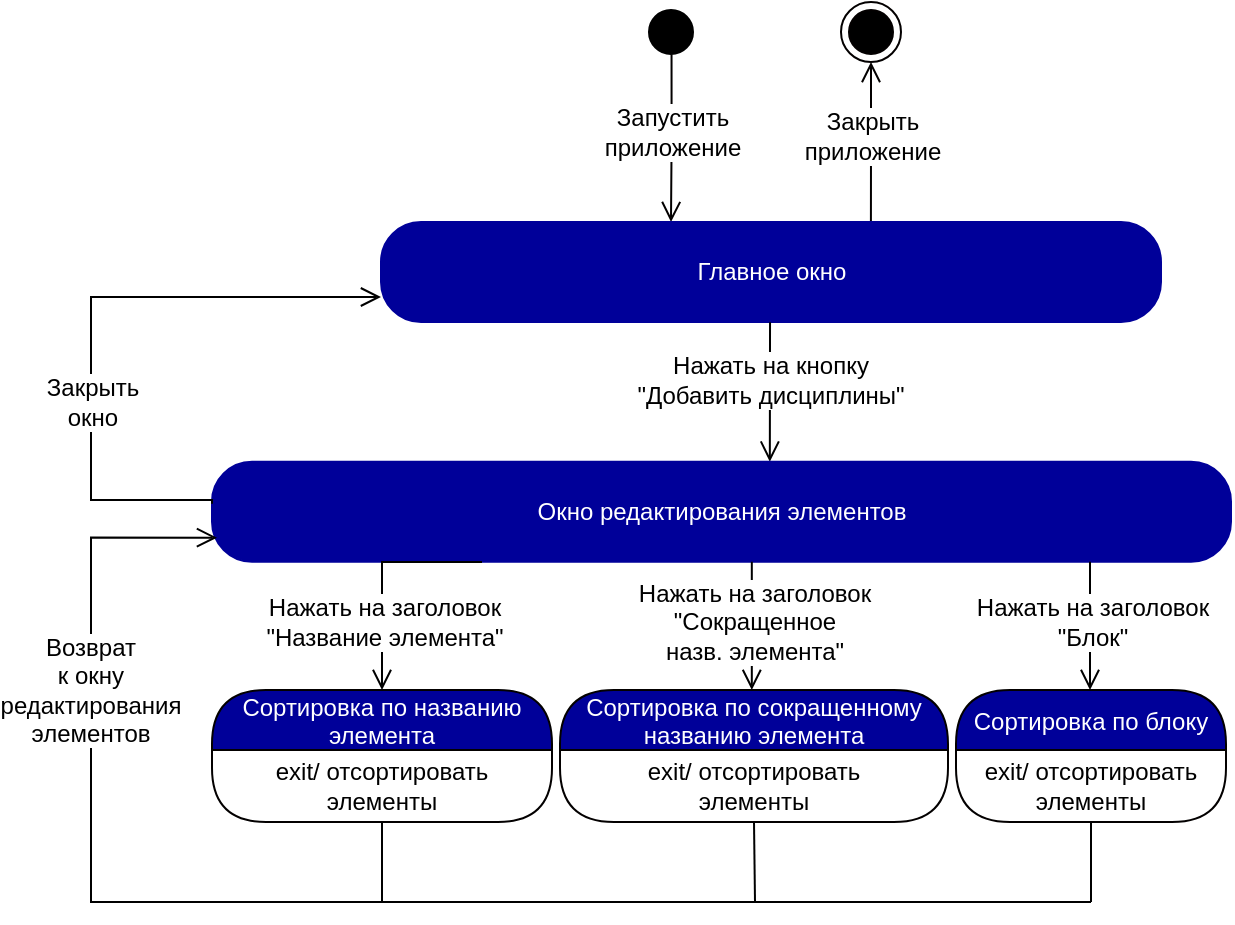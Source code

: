 <mxfile version="17.2.1" type="device"><diagram id="etlDYVYETBeBH645nl2H" name="Page-1"><mxGraphModel dx="1888" dy="660" grid="1" gridSize="10" guides="1" tooltips="1" connect="1" arrows="1" fold="1" page="1" pageScale="1" pageWidth="850" pageHeight="1100" math="0" shadow="0"><root><mxCell id="0"/><mxCell id="1" parent="0"/><mxCell id="867nS2tPv7f6M5Oq-kr3-5" value="" style="ellipse;html=1;shape=startState;fillColor=#000000;strokeColor=#000000;fontColor=#000099;" parent="1" vertex="1"><mxGeometry x="-434.5" y="330" width="30" height="30" as="geometry"/></mxCell><mxCell id="867nS2tPv7f6M5Oq-kr3-6" value="&lt;font style=&quot;font-size: 12px&quot;&gt;Запустить &lt;br&gt;приложение&lt;/font&gt;" style="edgeStyle=orthogonalEdgeStyle;html=1;verticalAlign=bottom;endArrow=open;endSize=8;strokeColor=#030000;rounded=0;exitX=0.509;exitY=0.876;exitDx=0;exitDy=0;exitPerimeter=0;spacingBottom=-14;fontSize=10;" parent="1" source="867nS2tPv7f6M5Oq-kr3-5" edge="1"><mxGeometry relative="1" as="geometry"><mxPoint x="-419.5" y="440" as="targetPoint"/><mxPoint x="-449.5" y="400" as="sourcePoint"/></mxGeometry></mxCell><mxCell id="867nS2tPv7f6M5Oq-kr3-8" value="&lt;font style=&quot;font-size: 12px&quot;&gt;Закрыть&lt;br&gt;приложение&lt;/font&gt;" style="edgeStyle=orthogonalEdgeStyle;html=1;verticalAlign=bottom;endArrow=open;endSize=8;strokeColor=#030000;rounded=0;spacingBottom=-14;fontSize=10;entryX=0.5;entryY=1;entryDx=0;entryDy=0;exitX=0.781;exitY=0;exitDx=0;exitDy=0;exitPerimeter=0;" parent="1" target="867nS2tPv7f6M5Oq-kr3-9" edge="1"><mxGeometry relative="1" as="geometry"><mxPoint x="-224.5" y="410" as="targetPoint"/><mxPoint x="-319.54" y="440" as="sourcePoint"/><Array as="points"><mxPoint x="-319.5" y="400"/><mxPoint x="-319.5" y="400"/></Array></mxGeometry></mxCell><mxCell id="867nS2tPv7f6M5Oq-kr3-9" value="" style="ellipse;html=1;shape=endState;fillColor=#000000;strokeColor=#030000;" parent="1" vertex="1"><mxGeometry x="-334.5" y="330" width="30" height="30" as="geometry"/></mxCell><mxCell id="qDviGn5YjymdtYlAbA-W-9" value="Главное окно" style="rounded=1;whiteSpace=wrap;html=1;arcSize=40;fontColor=#FFFFFF;fillColor=#000099;strokeColor=#000099;" parent="1" vertex="1"><mxGeometry x="-564.5" y="440" width="390" height="50" as="geometry"/></mxCell><mxCell id="qDviGn5YjymdtYlAbA-W-13" value="" style="edgeStyle=orthogonalEdgeStyle;html=1;verticalAlign=bottom;endArrow=open;endSize=8;strokeColor=#000000;rounded=0;fontSize=10;exitX=0.097;exitY=1.006;exitDx=0;exitDy=0;exitPerimeter=0;entryX=0.154;entryY=0;entryDx=0;entryDy=0;entryPerimeter=0;" parent="1" edge="1"><mxGeometry relative="1" as="geometry"><mxPoint x="-370.087" y="559.82" as="targetPoint"/><mxPoint x="-369.98" y="490.12" as="sourcePoint"/><Array as="points"><mxPoint x="-370.15" y="499.82"/></Array></mxGeometry></mxCell><mxCell id="qDviGn5YjymdtYlAbA-W-14" value="Нажать на кнопку&lt;br&gt;&quot;Добавить дисциплины&quot;" style="edgeLabel;html=1;align=center;verticalAlign=middle;resizable=0;points=[];fontSize=12;" parent="qDviGn5YjymdtYlAbA-W-13" vertex="1" connectable="0"><mxGeometry x="-0.252" y="2" relative="1" as="geometry"><mxPoint x="-2" y="3" as="offset"/></mxGeometry></mxCell><mxCell id="qDviGn5YjymdtYlAbA-W-16" value="Сортировка по названию &#10;элемента" style="swimlane;fontStyle=0;align=center;verticalAlign=middle;childLayout=stackLayout;horizontal=1;startSize=30;horizontalStack=0;resizeParent=0;resizeLast=1;container=0;fontColor=#FFFFFF;collapsible=0;rounded=1;arcSize=30;strokeColor=#030000;fillColor=#000099;swimlaneFillColor=#FFFFFF;dropTarget=0;fontSize=12;" parent="1" vertex="1"><mxGeometry x="-649" y="674" width="170" height="66" as="geometry"/></mxCell><mxCell id="qDviGn5YjymdtYlAbA-W-17" value="exit/ отсортировать элементы" style="text;html=1;strokeColor=none;fillColor=none;align=center;verticalAlign=middle;spacingLeft=4;spacingRight=4;whiteSpace=wrap;overflow=hidden;rotatable=0;fontColor=#000000;fontSize=12;" parent="qDviGn5YjymdtYlAbA-W-16" vertex="1"><mxGeometry y="30" width="170" height="36" as="geometry"/></mxCell><mxCell id="qDviGn5YjymdtYlAbA-W-21" value="Окно редактирования элементов" style="rounded=1;whiteSpace=wrap;html=1;arcSize=40;fontColor=#FFFFFF;fillColor=#000099;strokeColor=#000099;" parent="1" vertex="1"><mxGeometry x="-649" y="559.82" width="509.5" height="50" as="geometry"/></mxCell><mxCell id="qDviGn5YjymdtYlAbA-W-22" value="" style="edgeStyle=orthogonalEdgeStyle;html=1;verticalAlign=bottom;endArrow=open;endSize=8;strokeColor=#000000;rounded=0;fontSize=10;entryX=0.5;entryY=0;entryDx=0;entryDy=0;" parent="1" target="qDviGn5YjymdtYlAbA-W-16" edge="1"><mxGeometry relative="1" as="geometry"><mxPoint x="-768" y="679.82" as="targetPoint"/><mxPoint x="-514" y="610" as="sourcePoint"/><Array as="points"><mxPoint x="-514" y="610"/></Array></mxGeometry></mxCell><mxCell id="qDviGn5YjymdtYlAbA-W-23" value="Нажать на заголовок &lt;br&gt;&quot;Название элемента&quot;" style="edgeLabel;html=1;align=center;verticalAlign=middle;resizable=0;points=[];fontSize=12;" parent="qDviGn5YjymdtYlAbA-W-22" vertex="1" connectable="0"><mxGeometry x="-0.252" y="2" relative="1" as="geometry"><mxPoint x="-7" y="28" as="offset"/></mxGeometry></mxCell><mxCell id="qDviGn5YjymdtYlAbA-W-24" value="" style="edgeStyle=orthogonalEdgeStyle;html=1;verticalAlign=bottom;endArrow=open;endSize=8;strokeColor=#000000;rounded=0;fontSize=10;exitX=0.5;exitY=1;exitDx=0;exitDy=0;" parent="1" source="qDviGn5YjymdtYlAbA-W-17" edge="1"><mxGeometry relative="1" as="geometry"><mxPoint x="-646.5" y="597.82" as="targetPoint"/><mxPoint x="-564.5" y="790" as="sourcePoint"/><Array as="points"><mxPoint x="-563.5" y="780"/><mxPoint x="-709.5" y="780"/><mxPoint x="-709.5" y="598"/></Array></mxGeometry></mxCell><mxCell id="qDviGn5YjymdtYlAbA-W-25" value="Возврат &lt;br&gt;к окну&lt;br&gt;редактирования&lt;br&gt;элементов" style="edgeLabel;html=1;align=center;verticalAlign=middle;resizable=0;points=[];fontSize=12;" parent="qDviGn5YjymdtYlAbA-W-24" vertex="1" connectable="0"><mxGeometry x="-0.252" y="2" relative="1" as="geometry"><mxPoint x="-25" y="-108" as="offset"/></mxGeometry></mxCell><mxCell id="qDviGn5YjymdtYlAbA-W-35" value="" style="edgeStyle=orthogonalEdgeStyle;html=1;verticalAlign=bottom;endArrow=open;endSize=8;strokeColor=#000000;rounded=0;fontSize=10;exitX=0;exitY=0.42;exitDx=0;exitDy=0;exitPerimeter=0;entryX=0;entryY=0.75;entryDx=0;entryDy=0;" parent="1" source="qDviGn5YjymdtYlAbA-W-21" target="qDviGn5YjymdtYlAbA-W-9" edge="1"><mxGeometry relative="1" as="geometry"><mxPoint x="-629.5" y="478" as="targetPoint"/><mxPoint x="-655.267" y="579.35" as="sourcePoint"/><Array as="points"><mxPoint x="-648.5" y="579"/><mxPoint x="-709.5" y="579"/><mxPoint x="-709.5" y="478"/></Array></mxGeometry></mxCell><mxCell id="qDviGn5YjymdtYlAbA-W-36" value="Закрыть &lt;br&gt;окно" style="edgeLabel;html=1;align=center;verticalAlign=middle;resizable=0;points=[];fontSize=12;" parent="qDviGn5YjymdtYlAbA-W-35" vertex="1" connectable="0"><mxGeometry x="-0.363" y="-2" relative="1" as="geometry"><mxPoint x="-2" y="-13" as="offset"/></mxGeometry></mxCell><mxCell id="qDviGn5YjymdtYlAbA-W-81" value="" style="edgeStyle=orthogonalEdgeStyle;html=1;verticalAlign=bottom;endArrow=open;endSize=8;strokeColor=#000000;rounded=0;fontSize=10;exitX=0.477;exitY=1.04;exitDx=0;exitDy=0;exitPerimeter=0;" parent="1" edge="1"><mxGeometry relative="1" as="geometry"><mxPoint x="-378.5" y="674" as="targetPoint"/><mxPoint x="-379.085" y="609.82" as="sourcePoint"/><Array as="points"><mxPoint x="-378.68" y="673.82"/></Array></mxGeometry></mxCell><mxCell id="qDviGn5YjymdtYlAbA-W-82" value="Нажать на заголовок&lt;br&gt;&quot;Сокращенное &lt;br&gt;назв. элемента&quot;" style="edgeLabel;html=1;align=center;verticalAlign=middle;resizable=0;points=[];fontSize=12;" parent="qDviGn5YjymdtYlAbA-W-81" vertex="1" connectable="0"><mxGeometry x="-0.252" y="2" relative="1" as="geometry"><mxPoint x="-1" y="6" as="offset"/></mxGeometry></mxCell><mxCell id="QLQfLxp_KGLkEb3HSJda-1" value="" style="endArrow=none;html=1;rounded=0;" parent="1" edge="1"><mxGeometry width="50" height="50" relative="1" as="geometry"><mxPoint x="-619.5" y="780" as="sourcePoint"/><mxPoint x="-209.5" y="780" as="targetPoint"/></mxGeometry></mxCell><mxCell id="rG9W59Y7Mm39BGgXyG9S-1" value="Сортировка по сокращенному&#10;названию элемента" style="swimlane;fontStyle=0;align=center;verticalAlign=middle;childLayout=stackLayout;horizontal=1;startSize=30;horizontalStack=0;resizeParent=0;resizeLast=1;container=0;fontColor=#FFFFFF;collapsible=0;rounded=1;arcSize=30;strokeColor=#030000;fillColor=#000099;swimlaneFillColor=#FFFFFF;dropTarget=0;fontSize=12;" parent="1" vertex="1"><mxGeometry x="-475" y="674" width="194" height="66" as="geometry"/></mxCell><mxCell id="rG9W59Y7Mm39BGgXyG9S-2" value="exit/ отсортировать&lt;br&gt;элементы" style="text;html=1;strokeColor=none;fillColor=none;align=center;verticalAlign=middle;spacingLeft=4;spacingRight=4;whiteSpace=wrap;overflow=hidden;rotatable=0;fontColor=#000000;fontSize=12;" parent="rG9W59Y7Mm39BGgXyG9S-1" vertex="1"><mxGeometry y="30" width="194" height="36" as="geometry"/></mxCell><mxCell id="rG9W59Y7Mm39BGgXyG9S-7" value="exit/ отсортированные &lt;br&gt;элементы" style="text;html=1;strokeColor=none;fillColor=none;align=center;verticalAlign=middle;spacingLeft=4;spacingRight=4;whiteSpace=wrap;overflow=hidden;rotatable=0;fontColor=#000000;fontSize=12;" parent="rG9W59Y7Mm39BGgXyG9S-1" vertex="1"><mxGeometry y="66" width="194" as="geometry"/></mxCell><mxCell id="rG9W59Y7Mm39BGgXyG9S-3" value="" style="edgeStyle=orthogonalEdgeStyle;html=1;verticalAlign=bottom;endArrow=open;endSize=8;strokeColor=#000000;rounded=0;fontSize=10;exitX=0.477;exitY=1.04;exitDx=0;exitDy=0;exitPerimeter=0;" parent="1" edge="1"><mxGeometry relative="1" as="geometry"><mxPoint x="-210" y="674" as="targetPoint"/><mxPoint x="-210" y="609.82" as="sourcePoint"/><Array as="points"><mxPoint x="-210.18" y="673.82"/></Array></mxGeometry></mxCell><mxCell id="rG9W59Y7Mm39BGgXyG9S-4" value="Нажать на заголовок&lt;br&gt;&quot;Блок&quot;" style="edgeLabel;html=1;align=center;verticalAlign=middle;resizable=0;points=[];fontSize=12;" parent="rG9W59Y7Mm39BGgXyG9S-3" vertex="1" connectable="0"><mxGeometry x="-0.252" y="2" relative="1" as="geometry"><mxPoint x="-1" y="6" as="offset"/></mxGeometry></mxCell><mxCell id="rG9W59Y7Mm39BGgXyG9S-5" value="Сортировка по блоку" style="swimlane;fontStyle=0;align=center;verticalAlign=middle;childLayout=stackLayout;horizontal=1;startSize=30;horizontalStack=0;resizeParent=0;resizeLast=1;container=0;fontColor=#FFFFFF;collapsible=0;rounded=1;arcSize=30;strokeColor=#030000;fillColor=#000099;swimlaneFillColor=#FFFFFF;dropTarget=0;fontSize=12;" parent="1" vertex="1"><mxGeometry x="-277" y="674" width="135" height="66" as="geometry"/></mxCell><mxCell id="rG9W59Y7Mm39BGgXyG9S-6" value="exit/ отсортировать&lt;br&gt;элементы" style="text;html=1;strokeColor=none;fillColor=none;align=center;verticalAlign=middle;spacingLeft=4;spacingRight=4;whiteSpace=wrap;overflow=hidden;rotatable=0;fontColor=#000000;fontSize=12;" parent="rG9W59Y7Mm39BGgXyG9S-5" vertex="1"><mxGeometry y="30" width="135" height="36" as="geometry"/></mxCell><mxCell id="rG9W59Y7Mm39BGgXyG9S-16" value="" style="endArrow=none;html=1;rounded=0;entryX=0;entryY=0;entryDx=0;entryDy=0;" parent="1" target="rG9W59Y7Mm39BGgXyG9S-7" edge="1"><mxGeometry width="50" height="50" relative="1" as="geometry"><mxPoint x="-377.5" y="780" as="sourcePoint"/><mxPoint x="-349.5" y="790" as="targetPoint"/></mxGeometry></mxCell><mxCell id="rG9W59Y7Mm39BGgXyG9S-17" value="" style="endArrow=none;html=1;rounded=0;entryX=0.5;entryY=1;entryDx=0;entryDy=0;" parent="1" target="rG9W59Y7Mm39BGgXyG9S-6" edge="1"><mxGeometry width="50" height="50" relative="1" as="geometry"><mxPoint x="-209.5" y="780" as="sourcePoint"/><mxPoint x="-189.5" y="800" as="targetPoint"/></mxGeometry></mxCell></root></mxGraphModel></diagram></mxfile>